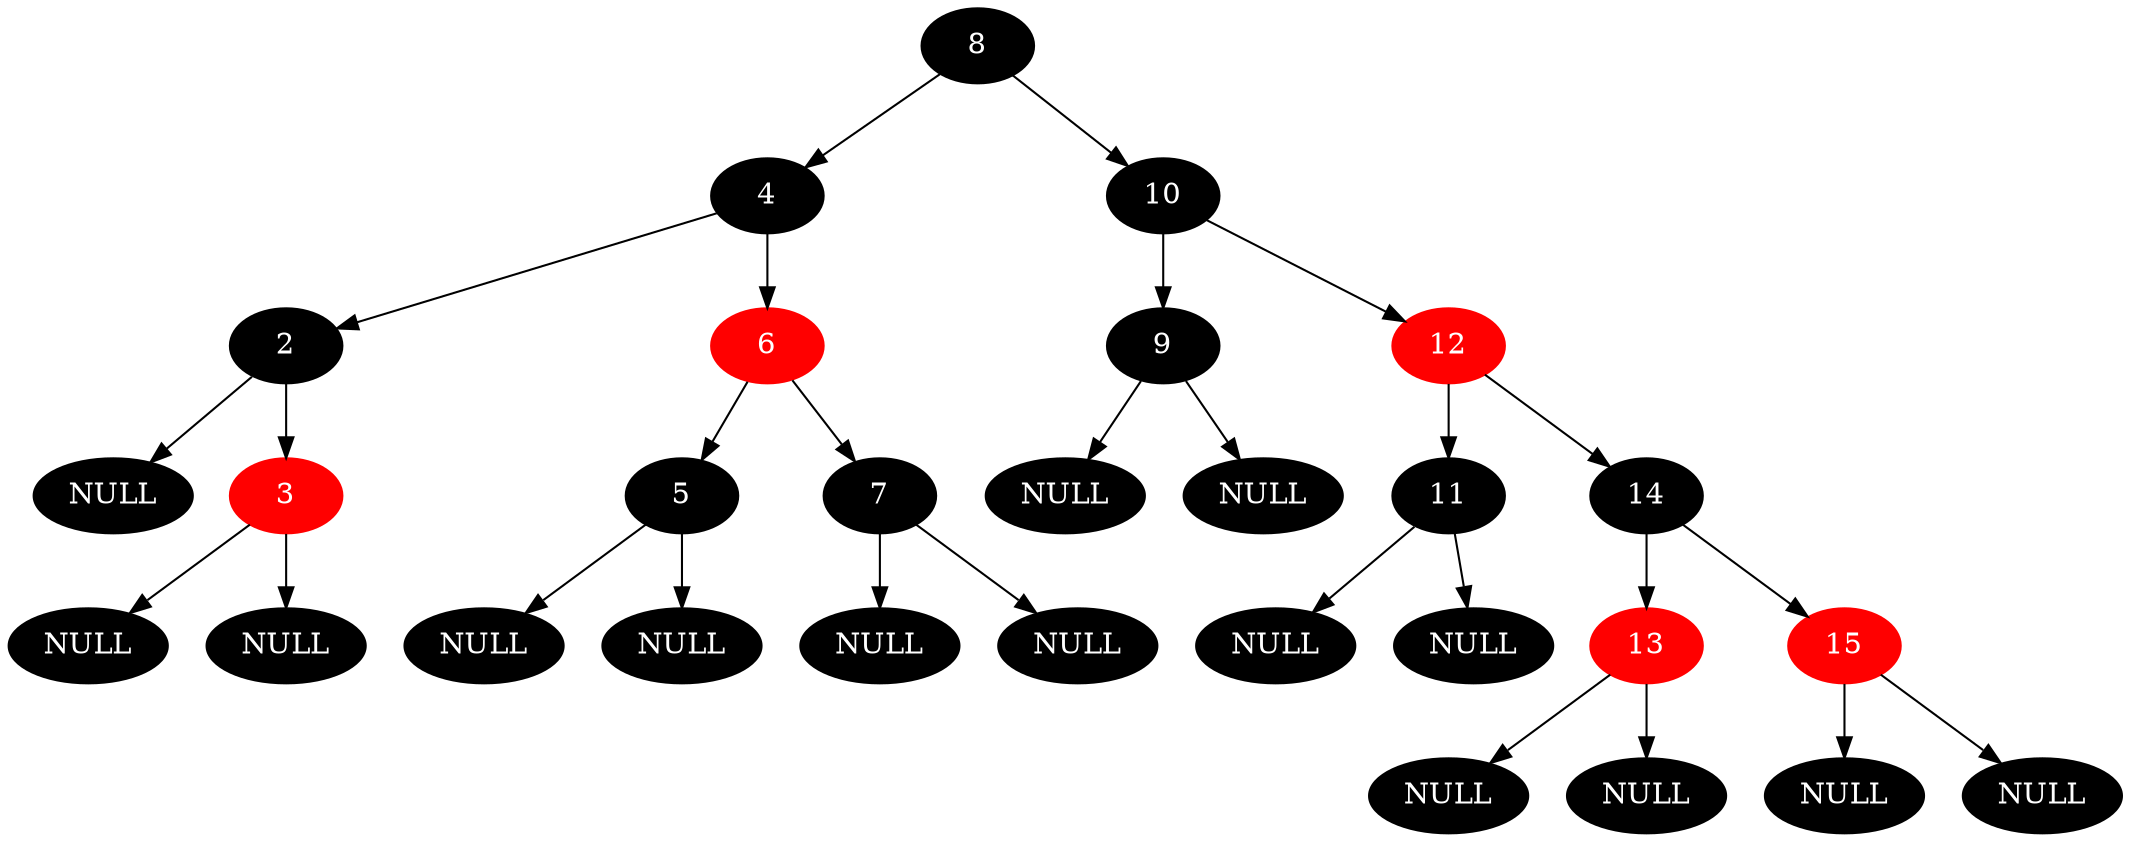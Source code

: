 digraph{
0[label="8",color=black,style=filled,fontcolor=white];
0 -> 1;
0 -> 2;
1[label="4",color=black,style=filled,fontcolor=white];
1 -> 3;
1 -> 4;
3[label="2",color=black,style=filled,fontcolor=white];
3 -> 7;
3 -> 8;
7[label="NULL",color=black,style=filled,fontcolor=white];
8[label="3",color=red,style=filled,fontcolor=white];
8 -> 17;
8 -> 18;
17[label="NULL",color=black,style=filled,fontcolor=white];
18[label="NULL",color=black,style=filled,fontcolor=white];
4[label="6",color=red,style=filled,fontcolor=white];
4 -> 9;
4 -> 10;
9[label="5",color=black,style=filled,fontcolor=white];
9 -> 19;
9 -> 20;
19[label="NULL",color=black,style=filled,fontcolor=white];
20[label="NULL",color=black,style=filled,fontcolor=white];
10[label="7",color=black,style=filled,fontcolor=white];
10 -> 21;
10 -> 22;
21[label="NULL",color=black,style=filled,fontcolor=white];
22[label="NULL",color=black,style=filled,fontcolor=white];
2[label="10",color=black,style=filled,fontcolor=white];
2 -> 5;
2 -> 6;
5[label="9",color=black,style=filled,fontcolor=white];
5 -> 11;
5 -> 12;
11[label="NULL",color=black,style=filled,fontcolor=white];
12[label="NULL",color=black,style=filled,fontcolor=white];
6[label="12",color=red,style=filled,fontcolor=white];
6 -> 13;
6 -> 14;
13[label="11",color=black,style=filled,fontcolor=white];
13 -> 27;
13 -> 28;
27[label="NULL",color=black,style=filled,fontcolor=white];
28[label="NULL",color=black,style=filled,fontcolor=white];
14[label="14",color=black,style=filled,fontcolor=white];
14 -> 29;
14 -> 30;
29[label="13",color=red,style=filled,fontcolor=white];
29 -> 59;
29 -> 60;
59[label="NULL",color=black,style=filled,fontcolor=white];
60[label="NULL",color=black,style=filled,fontcolor=white];
30[label="15",color=red,style=filled,fontcolor=white];
30 -> 61;
30 -> 62;
61[label="NULL",color=black,style=filled,fontcolor=white];
62[label="NULL",color=black,style=filled,fontcolor=white];
}

